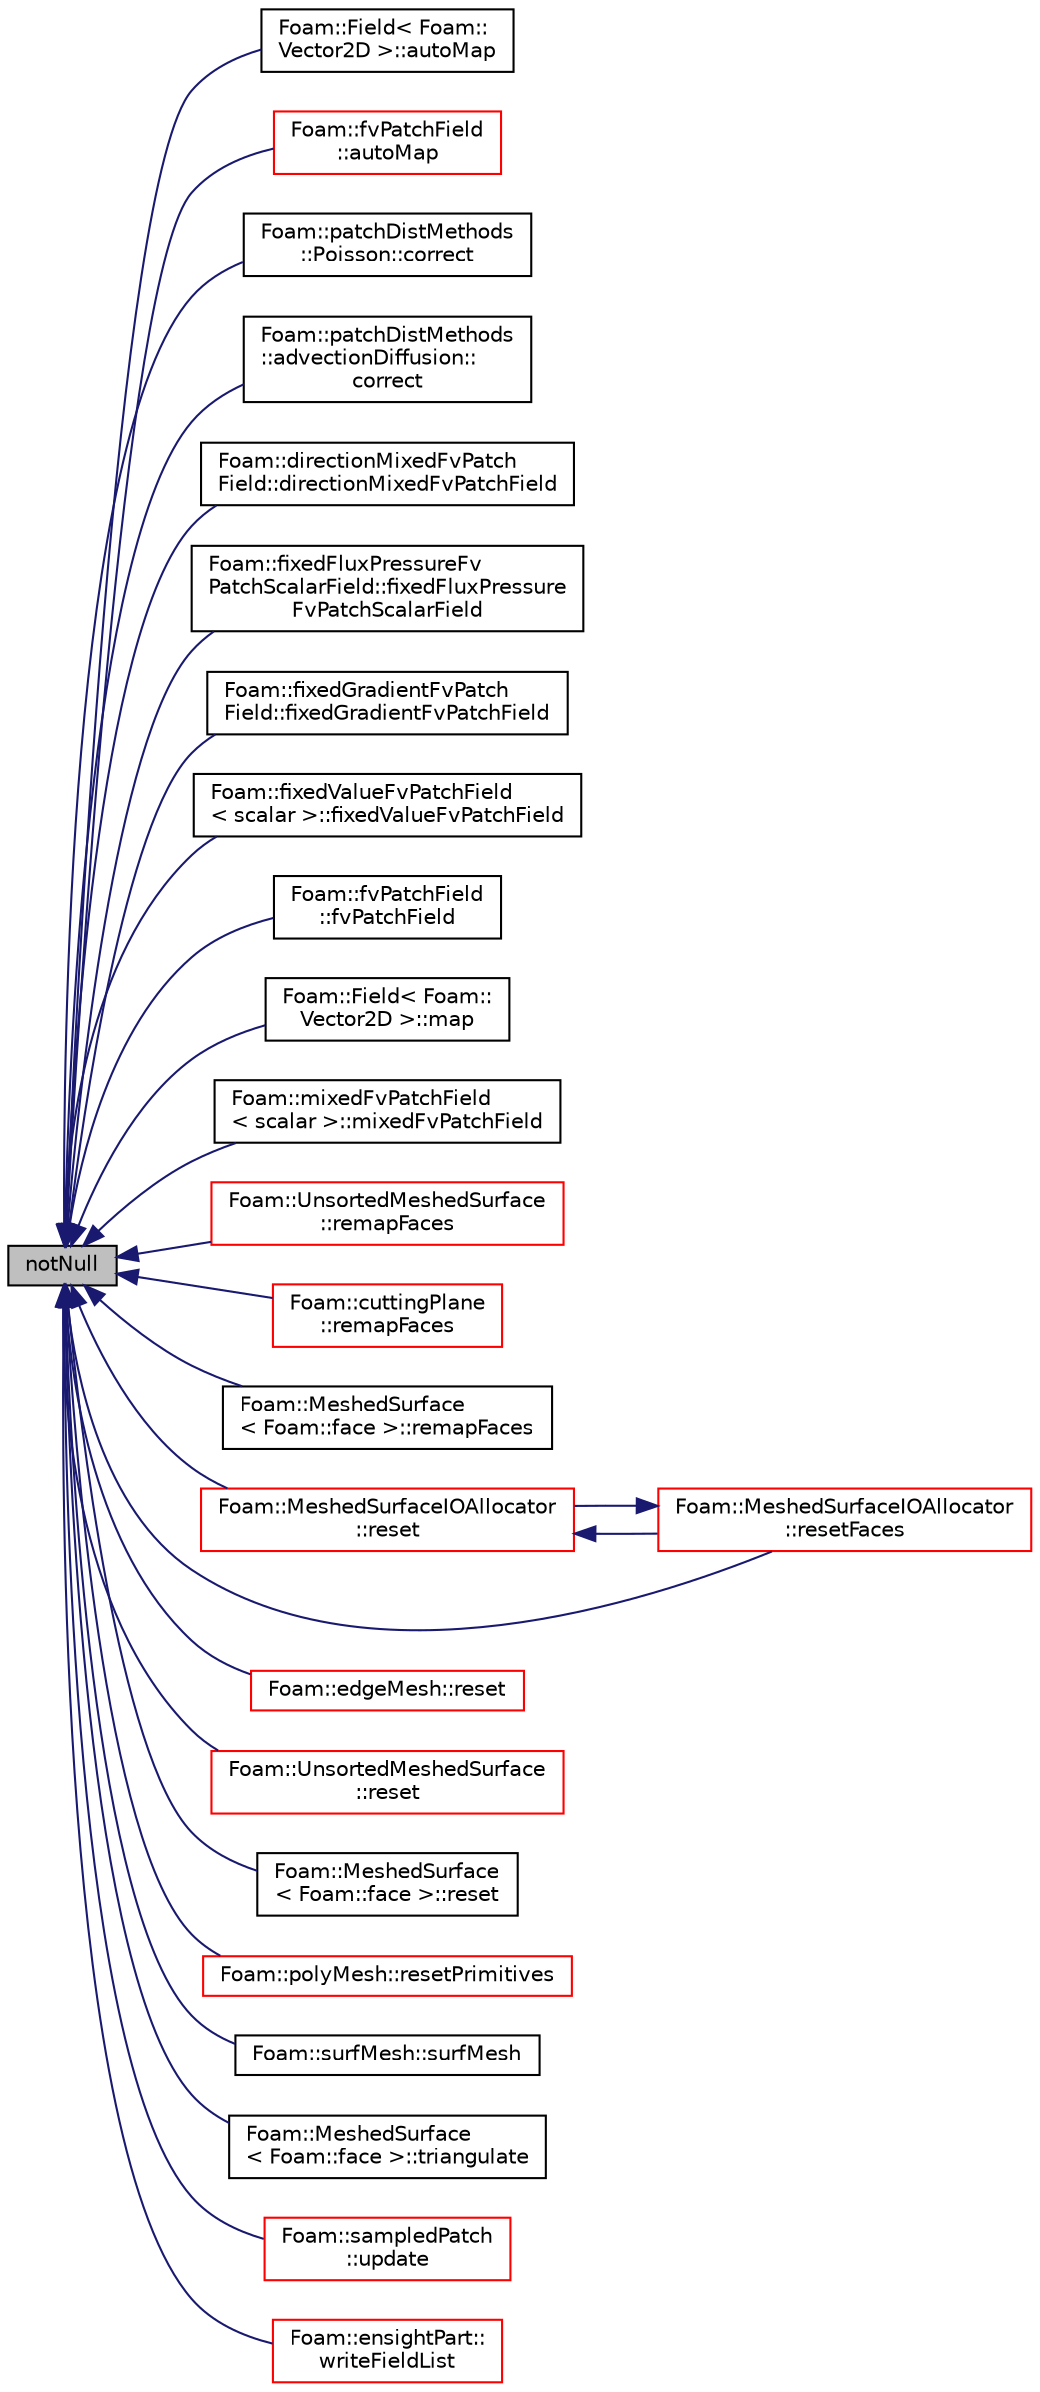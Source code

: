 digraph "notNull"
{
  bgcolor="transparent";
  edge [fontname="Helvetica",fontsize="10",labelfontname="Helvetica",labelfontsize="10"];
  node [fontname="Helvetica",fontsize="10",shape=record];
  rankdir="LR";
  Node134879 [label="notNull",height=0.2,width=0.4,color="black", fillcolor="grey75", style="filled", fontcolor="black"];
  Node134879 -> Node134880 [dir="back",color="midnightblue",fontsize="10",style="solid",fontname="Helvetica"];
  Node134880 [label="Foam::Field\< Foam::\lVector2D \>::autoMap",height=0.2,width=0.4,color="black",URL="$a27573.html#a4e1ad0c02ab6adecdf8edff203159e4c",tooltip="Map from self. "];
  Node134879 -> Node134881 [dir="back",color="midnightblue",fontsize="10",style="solid",fontname="Helvetica"];
  Node134881 [label="Foam::fvPatchField\l::autoMap",height=0.2,width=0.4,color="red",URL="$a23169.html#a0ab0c43ce90d756c88dd81e3d0a9eef5",tooltip="Map (and resize as needed) from self given a mapping object. "];
  Node134879 -> Node134892 [dir="back",color="midnightblue",fontsize="10",style="solid",fontname="Helvetica"];
  Node134892 [label="Foam::patchDistMethods\l::Poisson::correct",height=0.2,width=0.4,color="black",URL="$a23729.html#a612bb420e07dbe61608dafebdebbaf8a",tooltip="Correct the given distance-to-patch and normal-to-patch fields. "];
  Node134879 -> Node134893 [dir="back",color="midnightblue",fontsize="10",style="solid",fontname="Helvetica"];
  Node134893 [label="Foam::patchDistMethods\l::advectionDiffusion::\lcorrect",height=0.2,width=0.4,color="black",URL="$a23713.html#a612bb420e07dbe61608dafebdebbaf8a",tooltip="Correct the given distance-to-patch and normal-to-patch fields. "];
  Node134879 -> Node134894 [dir="back",color="midnightblue",fontsize="10",style="solid",fontname="Helvetica"];
  Node134894 [label="Foam::directionMixedFvPatch\lField::directionMixedFvPatchField",height=0.2,width=0.4,color="black",URL="$a22769.html#ad8ec3d5fbfdb19c5a782a361347e9f25",tooltip="Construct by mapping given directionMixedFvPatchField onto. "];
  Node134879 -> Node134895 [dir="back",color="midnightblue",fontsize="10",style="solid",fontname="Helvetica"];
  Node134895 [label="Foam::fixedFluxPressureFv\lPatchScalarField::fixedFluxPressure\lFvPatchScalarField",height=0.2,width=0.4,color="black",URL="$a22893.html#aa5dc39f916dc4402d91b88d35aa722ca",tooltip="Construct by mapping given fixedFluxPressureFvPatchScalarField onto. "];
  Node134879 -> Node134896 [dir="back",color="midnightblue",fontsize="10",style="solid",fontname="Helvetica"];
  Node134896 [label="Foam::fixedGradientFvPatch\lField::fixedGradientFvPatchField",height=0.2,width=0.4,color="black",URL="$a22777.html#a01cba32f3fd077cc07221d67fefefed7",tooltip="Construct by mapping the given fixedGradientFvPatchField. "];
  Node134879 -> Node134897 [dir="back",color="midnightblue",fontsize="10",style="solid",fontname="Helvetica"];
  Node134897 [label="Foam::fixedValueFvPatchField\l\< scalar \>::fixedValueFvPatchField",height=0.2,width=0.4,color="black",URL="$a22781.html#a4f2d833f3fcde3248b62cb8d329593a4",tooltip="Construct by mapping the given fixedValueFvPatchField<Type> "];
  Node134879 -> Node134898 [dir="back",color="midnightblue",fontsize="10",style="solid",fontname="Helvetica"];
  Node134898 [label="Foam::fvPatchField\l::fvPatchField",height=0.2,width=0.4,color="black",URL="$a23169.html#a7c39ecc31bd247d5ee73a46902f520a6",tooltip="Construct by mapping the given fvPatchField onto a new patch. "];
  Node134879 -> Node134899 [dir="back",color="midnightblue",fontsize="10",style="solid",fontname="Helvetica"];
  Node134899 [label="Foam::Field\< Foam::\lVector2D \>::map",height=0.2,width=0.4,color="black",URL="$a27573.html#a37f5e100d55ea3ba5f0671a2cfbb89d3",tooltip="Map from the given field. "];
  Node134879 -> Node134900 [dir="back",color="midnightblue",fontsize="10",style="solid",fontname="Helvetica"];
  Node134900 [label="Foam::mixedFvPatchField\l\< scalar \>::mixedFvPatchField",height=0.2,width=0.4,color="black",URL="$a22785.html#ac46aaf15153853bcf3ff81bd5c9bcab1",tooltip="Construct by mapping the given mixedFvPatchField onto a new patch. "];
  Node134879 -> Node134901 [dir="back",color="midnightblue",fontsize="10",style="solid",fontname="Helvetica"];
  Node134901 [label="Foam::UnsortedMeshedSurface\l::remapFaces",height=0.2,width=0.4,color="red",URL="$a30841.html#ac15d32161096e3b5c83b0a0dee739b65",tooltip="Set new zones from faceMap. "];
  Node134879 -> Node134904 [dir="back",color="midnightblue",fontsize="10",style="solid",fontname="Helvetica"];
  Node134904 [label="Foam::cuttingPlane\l::remapFaces",height=0.2,width=0.4,color="red",URL="$a30497.html#ac15d32161096e3b5c83b0a0dee739b65",tooltip="Remap action on triangulation or cleanup. "];
  Node134879 -> Node134907 [dir="back",color="midnightblue",fontsize="10",style="solid",fontname="Helvetica"];
  Node134907 [label="Foam::MeshedSurface\l\< Foam::face \>::remapFaces",height=0.2,width=0.4,color="black",URL="$a30833.html#ac15d32161096e3b5c83b0a0dee739b65",tooltip="Set new zones from faceMap. "];
  Node134879 -> Node134908 [dir="back",color="midnightblue",fontsize="10",style="solid",fontname="Helvetica"];
  Node134908 [label="Foam::MeshedSurfaceIOAllocator\l::reset",height=0.2,width=0.4,color="red",URL="$a30845.html#a842a098d8cca88c47805764884aaff61",tooltip="Reset primitive data (points, faces and zones) "];
  Node134908 -> Node134909 [dir="back",color="midnightblue",fontsize="10",style="solid",fontname="Helvetica"];
  Node134909 [label="Foam::MeshedSurfaceIOAllocator\l::resetFaces",height=0.2,width=0.4,color="red",URL="$a30845.html#ab6b2f2c32db1610eaab84b8ba453d956",tooltip="Reset primitive data (points, faces and zones) "];
  Node134909 -> Node134908 [dir="back",color="midnightblue",fontsize="10",style="solid",fontname="Helvetica"];
  Node134879 -> Node134925 [dir="back",color="midnightblue",fontsize="10",style="solid",fontname="Helvetica"];
  Node134925 [label="Foam::edgeMesh::reset",height=0.2,width=0.4,color="red",URL="$a22517.html#aae05df3bda82afbcfd4d017d1d6eee50",tooltip="Reset primitive data (points, edges) "];
  Node134879 -> Node134935 [dir="back",color="midnightblue",fontsize="10",style="solid",fontname="Helvetica"];
  Node134935 [label="Foam::UnsortedMeshedSurface\l::reset",height=0.2,width=0.4,color="red",URL="$a30841.html#a00d8623f0c07f750c4be9c5220e2c7e4",tooltip="Transfer components (points, faces, zone ids). "];
  Node134879 -> Node134941 [dir="back",color="midnightblue",fontsize="10",style="solid",fontname="Helvetica"];
  Node134941 [label="Foam::MeshedSurface\l\< Foam::face \>::reset",height=0.2,width=0.4,color="black",URL="$a30833.html#a2842f8772b68328d806d9b0fb8b5e28f",tooltip="Reset primitive data (points, faces and zones) "];
  Node134879 -> Node134909 [dir="back",color="midnightblue",fontsize="10",style="solid",fontname="Helvetica"];
  Node134879 -> Node134942 [dir="back",color="midnightblue",fontsize="10",style="solid",fontname="Helvetica"];
  Node134942 [label="Foam::polyMesh::resetPrimitives",height=0.2,width=0.4,color="red",URL="$a28565.html#a60311eae7150c7ce0566c76ca5a65651",tooltip="Reset mesh primitive data. Assumes all patch info correct. "];
  Node134879 -> Node134915 [dir="back",color="midnightblue",fontsize="10",style="solid",fontname="Helvetica"];
  Node134915 [label="Foam::surfMesh::surfMesh",height=0.2,width=0.4,color="black",URL="$a30961.html#a6a0c1268ea59aa421d2c9696e23bf6c3",tooltip="Construct copy/move from MeshedSurface. "];
  Node134879 -> Node135068 [dir="back",color="midnightblue",fontsize="10",style="solid",fontname="Helvetica"];
  Node135068 [label="Foam::MeshedSurface\l\< Foam::face \>::triangulate",height=0.2,width=0.4,color="black",URL="$a30833.html#ab8d32c1bc9e030a0f792cce93813f0cc",tooltip="Triangulate in-place, returning the number of triangles added. "];
  Node134879 -> Node135069 [dir="back",color="midnightblue",fontsize="10",style="solid",fontname="Helvetica"];
  Node135069 [label="Foam::sampledPatch\l::update",height=0.2,width=0.4,color="red",URL="$a30641.html#aa2aac016e2bf7b5bd2b271786c2791aa",tooltip="Update the surface as required. "];
  Node134879 -> Node135071 [dir="back",color="midnightblue",fontsize="10",style="solid",fontname="Helvetica"];
  Node135071 [label="Foam::ensightPart::\lwriteFieldList",height=0.2,width=0.4,color="red",URL="$a22045.html#aeea53b6120de7397e2a611e71abda4d2",tooltip="Write a scalar field for idList. "];
}
